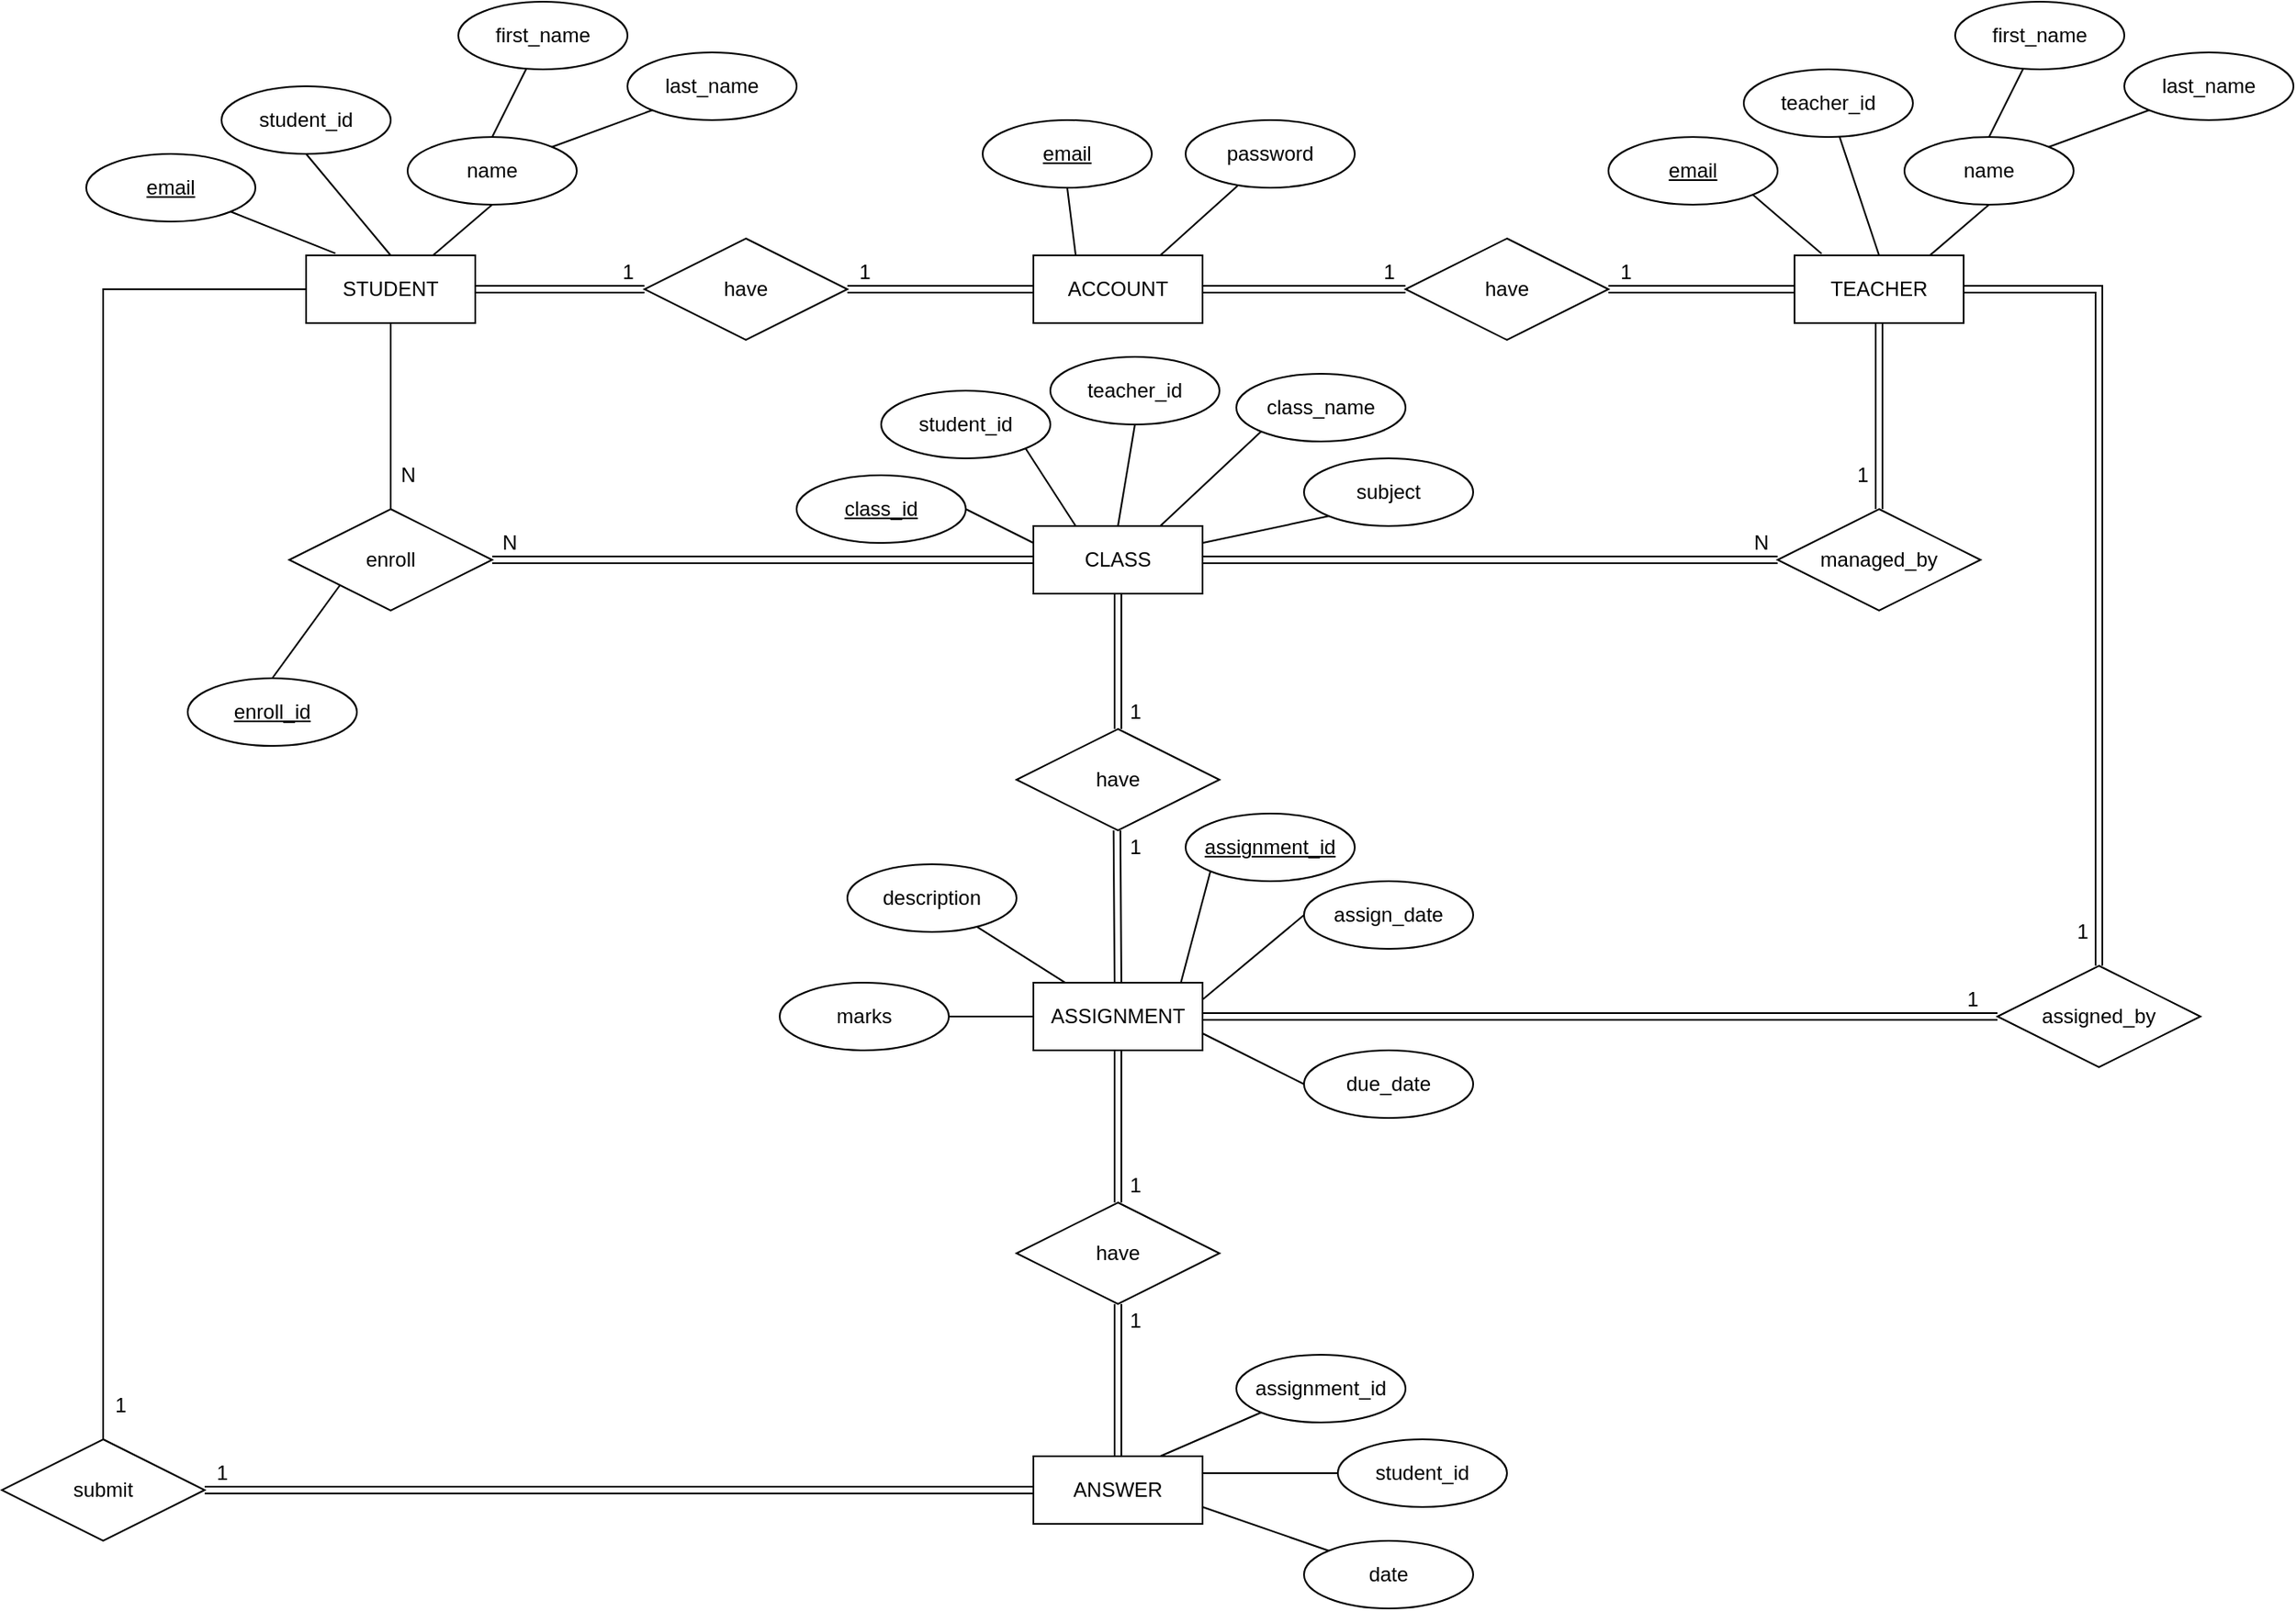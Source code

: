 <mxfile version="14.4.8" type="github">
  <diagram id="HcMnewC-m2Wg9fvqHoWo" name="Page-1">
    <mxGraphModel dx="1608" dy="616" grid="1" gridSize="10" guides="1" tooltips="1" connect="1" arrows="1" fold="1" page="0" pageScale="1" pageWidth="2000" pageHeight="2000" background="none" math="0" shadow="0">
      <root>
        <mxCell id="0" />
        <mxCell id="1" parent="0" />
        <mxCell id="KmebMolQnrzNSKVe_BqA-38" value="CLASS" style="whiteSpace=wrap;html=1;align=center;" parent="1" vertex="1">
          <mxGeometry x="420" y="320" width="100" height="40" as="geometry" />
        </mxCell>
        <mxCell id="KmebMolQnrzNSKVe_BqA-39" value="TEACHER" style="whiteSpace=wrap;html=1;align=center;" parent="1" vertex="1">
          <mxGeometry x="870" y="160" width="100" height="40" as="geometry" />
        </mxCell>
        <mxCell id="KmebMolQnrzNSKVe_BqA-40" value="STUDENT" style="whiteSpace=wrap;html=1;align=center;" parent="1" vertex="1">
          <mxGeometry x="-10" y="160" width="100" height="40" as="geometry" />
        </mxCell>
        <mxCell id="kMjQGuNU_TS5V9ZgBK0x-2" value="ACCOUNT" style="whiteSpace=wrap;html=1;align=center;" parent="1" vertex="1">
          <mxGeometry x="420" y="160" width="100" height="40" as="geometry" />
        </mxCell>
        <mxCell id="kMjQGuNU_TS5V9ZgBK0x-3" value="have" style="shape=rhombus;perimeter=rhombusPerimeter;whiteSpace=wrap;html=1;align=center;" parent="1" vertex="1">
          <mxGeometry x="190" y="150" width="120" height="60" as="geometry" />
        </mxCell>
        <mxCell id="kMjQGuNU_TS5V9ZgBK0x-4" value="have" style="shape=rhombus;perimeter=rhombusPerimeter;whiteSpace=wrap;html=1;align=center;" parent="1" vertex="1">
          <mxGeometry x="640" y="150" width="120" height="60" as="geometry" />
        </mxCell>
        <mxCell id="QLgglwV12iiaD7AexI7P-4" value="" style="endArrow=none;html=1;rounded=0;shape=link;" parent="1" edge="1">
          <mxGeometry relative="1" as="geometry">
            <mxPoint x="90" y="180" as="sourcePoint" />
            <mxPoint x="190" y="180" as="targetPoint" />
          </mxGeometry>
        </mxCell>
        <mxCell id="QLgglwV12iiaD7AexI7P-5" value="" style="endArrow=none;html=1;rounded=0;shape=link;" parent="1" edge="1">
          <mxGeometry relative="1" as="geometry">
            <mxPoint x="310" y="180" as="sourcePoint" />
            <mxPoint x="420" y="180" as="targetPoint" />
          </mxGeometry>
        </mxCell>
        <mxCell id="QLgglwV12iiaD7AexI7P-6" value="" style="endArrow=none;html=1;rounded=0;entryX=0;entryY=0.5;entryDx=0;entryDy=0;shape=link;" parent="1" target="kMjQGuNU_TS5V9ZgBK0x-4" edge="1">
          <mxGeometry relative="1" as="geometry">
            <mxPoint x="520" y="180" as="sourcePoint" />
            <mxPoint x="680" y="180" as="targetPoint" />
          </mxGeometry>
        </mxCell>
        <mxCell id="QLgglwV12iiaD7AexI7P-7" value="" style="endArrow=none;html=1;rounded=0;entryX=0;entryY=0.5;entryDx=0;entryDy=0;shape=link;" parent="1" target="KmebMolQnrzNSKVe_BqA-39" edge="1">
          <mxGeometry relative="1" as="geometry">
            <mxPoint x="760" y="180" as="sourcePoint" />
            <mxPoint x="880" y="179.5" as="targetPoint" />
          </mxGeometry>
        </mxCell>
        <mxCell id="QLgglwV12iiaD7AexI7P-8" value="enroll" style="shape=rhombus;perimeter=rhombusPerimeter;whiteSpace=wrap;html=1;align=center;" parent="1" vertex="1">
          <mxGeometry x="-20" y="310" width="120" height="60" as="geometry" />
        </mxCell>
        <mxCell id="QLgglwV12iiaD7AexI7P-9" value="managed_by" style="shape=rhombus;perimeter=rhombusPerimeter;whiteSpace=wrap;html=1;align=center;" parent="1" vertex="1">
          <mxGeometry x="860" y="310" width="120" height="60" as="geometry" />
        </mxCell>
        <mxCell id="QLgglwV12iiaD7AexI7P-10" value="" style="endArrow=none;html=1;rounded=0;entryX=0;entryY=0.5;entryDx=0;entryDy=0;shape=link;" parent="1" target="KmebMolQnrzNSKVe_BqA-38" edge="1">
          <mxGeometry relative="1" as="geometry">
            <mxPoint x="100" y="340" as="sourcePoint" />
            <mxPoint x="260" y="340" as="targetPoint" />
          </mxGeometry>
        </mxCell>
        <mxCell id="QLgglwV12iiaD7AexI7P-11" value="" style="endArrow=none;html=1;rounded=0;entryX=0.5;entryY=0;entryDx=0;entryDy=0;" parent="1" source="KmebMolQnrzNSKVe_BqA-40" target="QLgglwV12iiaD7AexI7P-8" edge="1">
          <mxGeometry relative="1" as="geometry">
            <mxPoint x="40" y="200" as="sourcePoint" />
            <mxPoint x="40" y="360" as="targetPoint" />
          </mxGeometry>
        </mxCell>
        <mxCell id="QLgglwV12iiaD7AexI7P-12" value="" style="endArrow=none;html=1;rounded=0;entryX=0;entryY=0.5;entryDx=0;entryDy=0;exitX=1;exitY=0.5;exitDx=0;exitDy=0;shape=link;" parent="1" source="KmebMolQnrzNSKVe_BqA-38" target="QLgglwV12iiaD7AexI7P-9" edge="1">
          <mxGeometry relative="1" as="geometry">
            <mxPoint x="520" y="340" as="sourcePoint" />
            <mxPoint x="680" y="340" as="targetPoint" />
          </mxGeometry>
        </mxCell>
        <mxCell id="QLgglwV12iiaD7AexI7P-13" value="" style="endArrow=none;html=1;rounded=0;entryX=0.5;entryY=0;entryDx=0;entryDy=0;shape=link;" parent="1" source="KmebMolQnrzNSKVe_BqA-39" target="QLgglwV12iiaD7AexI7P-9" edge="1">
          <mxGeometry relative="1" as="geometry">
            <mxPoint x="920" y="200" as="sourcePoint" />
            <mxPoint x="920" y="360" as="targetPoint" />
          </mxGeometry>
        </mxCell>
        <mxCell id="QLgglwV12iiaD7AexI7P-14" value="have" style="shape=rhombus;perimeter=rhombusPerimeter;whiteSpace=wrap;html=1;align=center;" parent="1" vertex="1">
          <mxGeometry x="410" y="440" width="120" height="60" as="geometry" />
        </mxCell>
        <mxCell id="QLgglwV12iiaD7AexI7P-16" value="" style="endArrow=none;html=1;rounded=0;exitX=0.5;exitY=1;exitDx=0;exitDy=0;entryX=0.5;entryY=0;entryDx=0;entryDy=0;shape=link;" parent="1" source="KmebMolQnrzNSKVe_BqA-38" target="QLgglwV12iiaD7AexI7P-14" edge="1">
          <mxGeometry relative="1" as="geometry">
            <mxPoint x="490" y="390" as="sourcePoint" />
            <mxPoint x="650" y="390" as="targetPoint" />
          </mxGeometry>
        </mxCell>
        <mxCell id="QLgglwV12iiaD7AexI7P-17" value="have" style="shape=rhombus;perimeter=rhombusPerimeter;whiteSpace=wrap;html=1;align=center;" parent="1" vertex="1">
          <mxGeometry x="410" y="720" width="120" height="60" as="geometry" />
        </mxCell>
        <mxCell id="QLgglwV12iiaD7AexI7P-18" value="ASSIGNMENT" style="whiteSpace=wrap;html=1;align=center;" parent="1" vertex="1">
          <mxGeometry x="420" y="590" width="100" height="40" as="geometry" />
        </mxCell>
        <mxCell id="QLgglwV12iiaD7AexI7P-19" value="" style="endArrow=none;html=1;rounded=0;exitX=0.5;exitY=1;exitDx=0;exitDy=0;entryX=0.5;entryY=0;entryDx=0;entryDy=0;shape=link;" parent="1" target="QLgglwV12iiaD7AexI7P-18" edge="1">
          <mxGeometry relative="1" as="geometry">
            <mxPoint x="469.41" y="500" as="sourcePoint" />
            <mxPoint x="469.41" y="580" as="targetPoint" />
          </mxGeometry>
        </mxCell>
        <mxCell id="QLgglwV12iiaD7AexI7P-20" value="ANSWER" style="whiteSpace=wrap;html=1;align=center;" parent="1" vertex="1">
          <mxGeometry x="420" y="870" width="100" height="40" as="geometry" />
        </mxCell>
        <mxCell id="QLgglwV12iiaD7AexI7P-21" value="" style="endArrow=none;html=1;rounded=0;exitX=0.5;exitY=1;exitDx=0;exitDy=0;entryX=0.5;entryY=0;entryDx=0;entryDy=0;shape=link;" parent="1" source="QLgglwV12iiaD7AexI7P-18" target="QLgglwV12iiaD7AexI7P-17" edge="1">
          <mxGeometry relative="1" as="geometry">
            <mxPoint x="460" y="660" as="sourcePoint" />
            <mxPoint x="620" y="660" as="targetPoint" />
          </mxGeometry>
        </mxCell>
        <mxCell id="QLgglwV12iiaD7AexI7P-23" value="" style="endArrow=none;html=1;rounded=0;exitX=0.5;exitY=1;exitDx=0;exitDy=0;entryX=0.5;entryY=0;entryDx=0;entryDy=0;shape=link;" parent="1" source="QLgglwV12iiaD7AexI7P-17" target="QLgglwV12iiaD7AexI7P-20" edge="1">
          <mxGeometry relative="1" as="geometry">
            <mxPoint x="540" y="810" as="sourcePoint" />
            <mxPoint x="700" y="810" as="targetPoint" />
          </mxGeometry>
        </mxCell>
        <mxCell id="QLgglwV12iiaD7AexI7P-24" value="assigned_by" style="shape=rhombus;perimeter=rhombusPerimeter;whiteSpace=wrap;html=1;align=center;" parent="1" vertex="1">
          <mxGeometry x="990" y="580" width="120" height="60" as="geometry" />
        </mxCell>
        <mxCell id="QLgglwV12iiaD7AexI7P-25" value="submit" style="shape=rhombus;perimeter=rhombusPerimeter;whiteSpace=wrap;html=1;align=center;" parent="1" vertex="1">
          <mxGeometry x="-190" y="860" width="120" height="60" as="geometry" />
        </mxCell>
        <mxCell id="QLgglwV12iiaD7AexI7P-26" value="" style="endArrow=none;html=1;rounded=0;exitX=1;exitY=0.5;exitDx=0;exitDy=0;entryX=0;entryY=0.5;entryDx=0;entryDy=0;shape=link;" parent="1" source="QLgglwV12iiaD7AexI7P-25" target="QLgglwV12iiaD7AexI7P-20" edge="1">
          <mxGeometry relative="1" as="geometry">
            <mxPoint x="10" y="880" as="sourcePoint" />
            <mxPoint x="170" y="880" as="targetPoint" />
          </mxGeometry>
        </mxCell>
        <mxCell id="QLgglwV12iiaD7AexI7P-27" value="" style="endArrow=none;html=1;rounded=0;exitX=0.5;exitY=0;exitDx=0;exitDy=0;entryX=0;entryY=0.5;entryDx=0;entryDy=0;" parent="1" source="QLgglwV12iiaD7AexI7P-25" target="KmebMolQnrzNSKVe_BqA-40" edge="1">
          <mxGeometry relative="1" as="geometry">
            <mxPoint x="-150" y="720" as="sourcePoint" />
            <mxPoint x="10" y="720" as="targetPoint" />
            <Array as="points">
              <mxPoint x="-130" y="180" />
            </Array>
          </mxGeometry>
        </mxCell>
        <mxCell id="QLgglwV12iiaD7AexI7P-28" value="" style="endArrow=none;html=1;rounded=0;exitX=0.5;exitY=0;exitDx=0;exitDy=0;entryX=1;entryY=0.5;entryDx=0;entryDy=0;shape=link;" parent="1" source="QLgglwV12iiaD7AexI7P-24" target="KmebMolQnrzNSKVe_BqA-39" edge="1">
          <mxGeometry relative="1" as="geometry">
            <mxPoint x="1070" y="690" as="sourcePoint" />
            <mxPoint x="1230" y="690" as="targetPoint" />
            <Array as="points">
              <mxPoint x="1050" y="180" />
            </Array>
          </mxGeometry>
        </mxCell>
        <mxCell id="QLgglwV12iiaD7AexI7P-29" value="" style="endArrow=none;html=1;rounded=0;exitX=1;exitY=0.5;exitDx=0;exitDy=0;entryX=0;entryY=0.5;entryDx=0;entryDy=0;shape=link;" parent="1" source="QLgglwV12iiaD7AexI7P-18" target="QLgglwV12iiaD7AexI7P-24" edge="1">
          <mxGeometry relative="1" as="geometry">
            <mxPoint x="610" y="890" as="sourcePoint" />
            <mxPoint x="770" y="890" as="targetPoint" />
          </mxGeometry>
        </mxCell>
        <mxCell id="QLgglwV12iiaD7AexI7P-31" value="email" style="ellipse;whiteSpace=wrap;html=1;align=center;fontStyle=4;" parent="1" vertex="1">
          <mxGeometry x="390" y="80" width="100" height="40" as="geometry" />
        </mxCell>
        <mxCell id="QLgglwV12iiaD7AexI7P-32" value="password" style="ellipse;whiteSpace=wrap;html=1;align=center;" parent="1" vertex="1">
          <mxGeometry x="510" y="80" width="100" height="40" as="geometry" />
        </mxCell>
        <mxCell id="QLgglwV12iiaD7AexI7P-33" value="" style="endArrow=none;html=1;rounded=0;entryX=0.5;entryY=1;entryDx=0;entryDy=0;exitX=0.25;exitY=0;exitDx=0;exitDy=0;" parent="1" source="kMjQGuNU_TS5V9ZgBK0x-2" target="QLgglwV12iiaD7AexI7P-31" edge="1">
          <mxGeometry relative="1" as="geometry">
            <mxPoint x="330" y="150" as="sourcePoint" />
            <mxPoint x="490" y="150" as="targetPoint" />
          </mxGeometry>
        </mxCell>
        <mxCell id="QLgglwV12iiaD7AexI7P-34" value="" style="endArrow=none;html=1;rounded=0;entryX=0.307;entryY=0.971;entryDx=0;entryDy=0;exitX=0.75;exitY=0;exitDx=0;exitDy=0;entryPerimeter=0;" parent="1" source="kMjQGuNU_TS5V9ZgBK0x-2" target="QLgglwV12iiaD7AexI7P-32" edge="1">
          <mxGeometry relative="1" as="geometry">
            <mxPoint x="535" y="170" as="sourcePoint" />
            <mxPoint x="530" y="130" as="targetPoint" />
          </mxGeometry>
        </mxCell>
        <mxCell id="QLgglwV12iiaD7AexI7P-35" value="email" style="ellipse;whiteSpace=wrap;html=1;align=center;fontStyle=4;" parent="1" vertex="1">
          <mxGeometry x="-140" y="100" width="100" height="40" as="geometry" />
        </mxCell>
        <mxCell id="QLgglwV12iiaD7AexI7P-36" value="student_id" style="ellipse;whiteSpace=wrap;html=1;align=center;" parent="1" vertex="1">
          <mxGeometry x="-60" y="60" width="100" height="40" as="geometry" />
        </mxCell>
        <mxCell id="QLgglwV12iiaD7AexI7P-37" value="name" style="ellipse;whiteSpace=wrap;html=1;align=center;" parent="1" vertex="1">
          <mxGeometry x="50" y="90" width="100" height="40" as="geometry" />
        </mxCell>
        <mxCell id="QLgglwV12iiaD7AexI7P-38" value="" style="endArrow=none;html=1;rounded=0;exitX=1;exitY=1;exitDx=0;exitDy=0;entryX=0.173;entryY=-0.029;entryDx=0;entryDy=0;entryPerimeter=0;" parent="1" source="QLgglwV12iiaD7AexI7P-35" target="KmebMolQnrzNSKVe_BqA-40" edge="1">
          <mxGeometry relative="1" as="geometry">
            <mxPoint x="-30" y="140" as="sourcePoint" />
            <mxPoint x="130" y="140" as="targetPoint" />
          </mxGeometry>
        </mxCell>
        <mxCell id="QLgglwV12iiaD7AexI7P-39" value="" style="endArrow=none;html=1;rounded=0;exitX=0.5;exitY=1;exitDx=0;exitDy=0;entryX=0.5;entryY=0;entryDx=0;entryDy=0;" parent="1" source="QLgglwV12iiaD7AexI7P-36" target="KmebMolQnrzNSKVe_BqA-40" edge="1">
          <mxGeometry relative="1" as="geometry">
            <mxPoint x="10" y="130" as="sourcePoint" />
            <mxPoint x="170" y="130" as="targetPoint" />
          </mxGeometry>
        </mxCell>
        <mxCell id="QLgglwV12iiaD7AexI7P-40" value="" style="endArrow=none;html=1;rounded=0;exitX=0.5;exitY=1;exitDx=0;exitDy=0;entryX=0.75;entryY=0;entryDx=0;entryDy=0;" parent="1" source="QLgglwV12iiaD7AexI7P-37" target="KmebMolQnrzNSKVe_BqA-40" edge="1">
          <mxGeometry relative="1" as="geometry">
            <mxPoint x="110" y="140" as="sourcePoint" />
            <mxPoint x="270" y="140" as="targetPoint" />
          </mxGeometry>
        </mxCell>
        <mxCell id="QLgglwV12iiaD7AexI7P-41" value="first_name" style="ellipse;whiteSpace=wrap;html=1;align=center;" parent="1" vertex="1">
          <mxGeometry x="80" y="10" width="100" height="40" as="geometry" />
        </mxCell>
        <mxCell id="QLgglwV12iiaD7AexI7P-42" value="last_name" style="ellipse;whiteSpace=wrap;html=1;align=center;" parent="1" vertex="1">
          <mxGeometry x="180" y="40" width="100" height="40" as="geometry" />
        </mxCell>
        <mxCell id="QLgglwV12iiaD7AexI7P-44" value="" style="endArrow=none;html=1;rounded=0;entryX=0.5;entryY=0;entryDx=0;entryDy=0;" parent="1" source="QLgglwV12iiaD7AexI7P-41" target="QLgglwV12iiaD7AexI7P-37" edge="1">
          <mxGeometry relative="1" as="geometry">
            <mxPoint x="150" y="110" as="sourcePoint" />
            <mxPoint x="310" y="110" as="targetPoint" />
          </mxGeometry>
        </mxCell>
        <mxCell id="QLgglwV12iiaD7AexI7P-45" value="" style="endArrow=none;html=1;rounded=0;exitX=0;exitY=1;exitDx=0;exitDy=0;entryX=1;entryY=0;entryDx=0;entryDy=0;" parent="1" source="QLgglwV12iiaD7AexI7P-42" target="QLgglwV12iiaD7AexI7P-37" edge="1">
          <mxGeometry relative="1" as="geometry">
            <mxPoint x="180" y="110" as="sourcePoint" />
            <mxPoint x="340" y="110" as="targetPoint" />
          </mxGeometry>
        </mxCell>
        <mxCell id="QLgglwV12iiaD7AexI7P-46" value="name" style="ellipse;whiteSpace=wrap;html=1;align=center;" parent="1" vertex="1">
          <mxGeometry x="935" y="90" width="100" height="40" as="geometry" />
        </mxCell>
        <mxCell id="QLgglwV12iiaD7AexI7P-47" value="" style="endArrow=none;html=1;rounded=0;exitX=0.5;exitY=1;exitDx=0;exitDy=0;entryX=0.75;entryY=0;entryDx=0;entryDy=0;" parent="1" source="QLgglwV12iiaD7AexI7P-46" edge="1">
          <mxGeometry relative="1" as="geometry">
            <mxPoint x="995" y="140" as="sourcePoint" />
            <mxPoint x="950" y="160" as="targetPoint" />
          </mxGeometry>
        </mxCell>
        <mxCell id="QLgglwV12iiaD7AexI7P-48" value="first_name" style="ellipse;whiteSpace=wrap;html=1;align=center;" parent="1" vertex="1">
          <mxGeometry x="965" y="10" width="100" height="40" as="geometry" />
        </mxCell>
        <mxCell id="QLgglwV12iiaD7AexI7P-49" value="last_name" style="ellipse;whiteSpace=wrap;html=1;align=center;" parent="1" vertex="1">
          <mxGeometry x="1065" y="40" width="100" height="40" as="geometry" />
        </mxCell>
        <mxCell id="QLgglwV12iiaD7AexI7P-50" value="" style="endArrow=none;html=1;rounded=0;entryX=0.5;entryY=0;entryDx=0;entryDy=0;" parent="1" source="QLgglwV12iiaD7AexI7P-48" target="QLgglwV12iiaD7AexI7P-46" edge="1">
          <mxGeometry relative="1" as="geometry">
            <mxPoint x="1035" y="110" as="sourcePoint" />
            <mxPoint x="1195" y="110" as="targetPoint" />
          </mxGeometry>
        </mxCell>
        <mxCell id="QLgglwV12iiaD7AexI7P-51" value="" style="endArrow=none;html=1;rounded=0;exitX=0;exitY=1;exitDx=0;exitDy=0;entryX=1;entryY=0;entryDx=0;entryDy=0;" parent="1" source="QLgglwV12iiaD7AexI7P-49" target="QLgglwV12iiaD7AexI7P-46" edge="1">
          <mxGeometry relative="1" as="geometry">
            <mxPoint x="1065" y="110" as="sourcePoint" />
            <mxPoint x="1225" y="110" as="targetPoint" />
          </mxGeometry>
        </mxCell>
        <mxCell id="QLgglwV12iiaD7AexI7P-52" value="teacher_id" style="ellipse;whiteSpace=wrap;html=1;align=center;" parent="1" vertex="1">
          <mxGeometry x="840" y="50" width="100" height="40" as="geometry" />
        </mxCell>
        <mxCell id="QLgglwV12iiaD7AexI7P-53" value="" style="endArrow=none;html=1;rounded=0;exitX=0.5;exitY=0;exitDx=0;exitDy=0;" parent="1" source="KmebMolQnrzNSKVe_BqA-39" target="QLgglwV12iiaD7AexI7P-52" edge="1">
          <mxGeometry relative="1" as="geometry">
            <mxPoint x="750" y="140" as="sourcePoint" />
            <mxPoint x="910" y="140" as="targetPoint" />
          </mxGeometry>
        </mxCell>
        <mxCell id="QLgglwV12iiaD7AexI7P-54" value="email" style="ellipse;whiteSpace=wrap;html=1;align=center;fontStyle=4;" parent="1" vertex="1">
          <mxGeometry x="760" y="90" width="100" height="40" as="geometry" />
        </mxCell>
        <mxCell id="QLgglwV12iiaD7AexI7P-55" value="" style="endArrow=none;html=1;rounded=0;exitX=1;exitY=1;exitDx=0;exitDy=0;" parent="1" source="QLgglwV12iiaD7AexI7P-54" edge="1">
          <mxGeometry relative="1" as="geometry">
            <mxPoint x="710" y="140" as="sourcePoint" />
            <mxPoint x="886" y="159" as="targetPoint" />
          </mxGeometry>
        </mxCell>
        <mxCell id="QLgglwV12iiaD7AexI7P-57" value="assignment_id" style="ellipse;whiteSpace=wrap;html=1;align=center;fontStyle=4;" parent="1" vertex="1">
          <mxGeometry x="510" y="490" width="100" height="40" as="geometry" />
        </mxCell>
        <mxCell id="QLgglwV12iiaD7AexI7P-58" value="assign_date" style="ellipse;whiteSpace=wrap;html=1;align=center;" parent="1" vertex="1">
          <mxGeometry x="580" y="530" width="100" height="40" as="geometry" />
        </mxCell>
        <mxCell id="QLgglwV12iiaD7AexI7P-59" value="due_date" style="ellipse;whiteSpace=wrap;html=1;align=center;" parent="1" vertex="1">
          <mxGeometry x="580" y="630" width="100" height="40" as="geometry" />
        </mxCell>
        <mxCell id="QLgglwV12iiaD7AexI7P-60" value="description" style="ellipse;whiteSpace=wrap;html=1;align=center;" parent="1" vertex="1">
          <mxGeometry x="310" y="520" width="100" height="40" as="geometry" />
        </mxCell>
        <mxCell id="QLgglwV12iiaD7AexI7P-61" value="marks" style="ellipse;whiteSpace=wrap;html=1;align=center;" parent="1" vertex="1">
          <mxGeometry x="270" y="590" width="100" height="40" as="geometry" />
        </mxCell>
        <mxCell id="QLgglwV12iiaD7AexI7P-67" value="" style="endArrow=none;html=1;rounded=0;entryX=0;entryY=0.5;entryDx=0;entryDy=0;exitX=1;exitY=0.75;exitDx=0;exitDy=0;" parent="1" source="QLgglwV12iiaD7AexI7P-18" target="QLgglwV12iiaD7AexI7P-59" edge="1">
          <mxGeometry relative="1" as="geometry">
            <mxPoint x="220" y="480" as="sourcePoint" />
            <mxPoint x="380" y="480" as="targetPoint" />
          </mxGeometry>
        </mxCell>
        <mxCell id="QLgglwV12iiaD7AexI7P-68" value="" style="endArrow=none;html=1;rounded=0;entryX=0;entryY=0.5;entryDx=0;entryDy=0;exitX=1;exitY=0.25;exitDx=0;exitDy=0;" parent="1" source="QLgglwV12iiaD7AexI7P-18" target="QLgglwV12iiaD7AexI7P-58" edge="1">
          <mxGeometry relative="1" as="geometry">
            <mxPoint x="240" y="500" as="sourcePoint" />
            <mxPoint x="400" y="500" as="targetPoint" />
          </mxGeometry>
        </mxCell>
        <mxCell id="QLgglwV12iiaD7AexI7P-69" value="" style="endArrow=none;html=1;rounded=0;entryX=0;entryY=1;entryDx=0;entryDy=0;exitX=0.872;exitY=0.001;exitDx=0;exitDy=0;exitPerimeter=0;" parent="1" source="QLgglwV12iiaD7AexI7P-18" target="QLgglwV12iiaD7AexI7P-57" edge="1">
          <mxGeometry relative="1" as="geometry">
            <mxPoint x="230" y="490" as="sourcePoint" />
            <mxPoint x="390" y="490" as="targetPoint" />
          </mxGeometry>
        </mxCell>
        <mxCell id="QLgglwV12iiaD7AexI7P-70" value="" style="endArrow=none;html=1;rounded=0;entryX=0;entryY=0.5;entryDx=0;entryDy=0;exitX=1;exitY=0.5;exitDx=0;exitDy=0;" parent="1" source="QLgglwV12iiaD7AexI7P-61" target="QLgglwV12iiaD7AexI7P-18" edge="1">
          <mxGeometry relative="1" as="geometry">
            <mxPoint x="240" y="500" as="sourcePoint" />
            <mxPoint x="400" y="500" as="targetPoint" />
          </mxGeometry>
        </mxCell>
        <mxCell id="QLgglwV12iiaD7AexI7P-71" value="" style="endArrow=none;html=1;rounded=0;entryX=0.189;entryY=0.001;entryDx=0;entryDy=0;entryPerimeter=0;" parent="1" source="QLgglwV12iiaD7AexI7P-60" target="QLgglwV12iiaD7AexI7P-18" edge="1">
          <mxGeometry relative="1" as="geometry">
            <mxPoint x="250" y="510" as="sourcePoint" />
            <mxPoint x="410" y="510" as="targetPoint" />
          </mxGeometry>
        </mxCell>
        <mxCell id="QLgglwV12iiaD7AexI7P-73" value="assignment_id" style="ellipse;whiteSpace=wrap;html=1;align=center;" parent="1" vertex="1">
          <mxGeometry x="540" y="810" width="100" height="40" as="geometry" />
        </mxCell>
        <mxCell id="QLgglwV12iiaD7AexI7P-74" value="student_id" style="ellipse;whiteSpace=wrap;html=1;align=center;" parent="1" vertex="1">
          <mxGeometry x="600" y="860" width="100" height="40" as="geometry" />
        </mxCell>
        <mxCell id="QLgglwV12iiaD7AexI7P-75" value="date" style="ellipse;whiteSpace=wrap;html=1;align=center;" parent="1" vertex="1">
          <mxGeometry x="580" y="920" width="100" height="40" as="geometry" />
        </mxCell>
        <mxCell id="QLgglwV12iiaD7AexI7P-76" value="" style="endArrow=none;html=1;rounded=0;entryX=0;entryY=1;entryDx=0;entryDy=0;exitX=0.75;exitY=0;exitDx=0;exitDy=0;" parent="1" source="QLgglwV12iiaD7AexI7P-20" target="QLgglwV12iiaD7AexI7P-73" edge="1">
          <mxGeometry relative="1" as="geometry">
            <mxPoint x="250" y="960" as="sourcePoint" />
            <mxPoint x="410" y="960" as="targetPoint" />
          </mxGeometry>
        </mxCell>
        <mxCell id="QLgglwV12iiaD7AexI7P-77" value="" style="endArrow=none;html=1;rounded=0;entryX=0;entryY=0.5;entryDx=0;entryDy=0;exitX=1;exitY=0.25;exitDx=0;exitDy=0;" parent="1" source="QLgglwV12iiaD7AexI7P-20" target="QLgglwV12iiaD7AexI7P-74" edge="1">
          <mxGeometry relative="1" as="geometry">
            <mxPoint x="280" y="939.58" as="sourcePoint" />
            <mxPoint x="440" y="939.58" as="targetPoint" />
          </mxGeometry>
        </mxCell>
        <mxCell id="QLgglwV12iiaD7AexI7P-78" value="" style="endArrow=none;html=1;rounded=0;entryX=0;entryY=0;entryDx=0;entryDy=0;exitX=1;exitY=0.75;exitDx=0;exitDy=0;" parent="1" source="QLgglwV12iiaD7AexI7P-20" target="QLgglwV12iiaD7AexI7P-75" edge="1">
          <mxGeometry relative="1" as="geometry">
            <mxPoint x="260" y="970" as="sourcePoint" />
            <mxPoint x="420" y="970" as="targetPoint" />
          </mxGeometry>
        </mxCell>
        <mxCell id="QLgglwV12iiaD7AexI7P-79" value="class_name" style="ellipse;whiteSpace=wrap;html=1;align=center;" parent="1" vertex="1">
          <mxGeometry x="540" y="230" width="100" height="40" as="geometry" />
        </mxCell>
        <mxCell id="QLgglwV12iiaD7AexI7P-80" value="teacher_id" style="ellipse;whiteSpace=wrap;html=1;align=center;" parent="1" vertex="1">
          <mxGeometry x="430" y="220" width="100" height="40" as="geometry" />
        </mxCell>
        <mxCell id="QLgglwV12iiaD7AexI7P-81" value="student_id" style="ellipse;whiteSpace=wrap;html=1;align=center;" parent="1" vertex="1">
          <mxGeometry x="330" y="240" width="100" height="40" as="geometry" />
        </mxCell>
        <mxCell id="QLgglwV12iiaD7AexI7P-82" value="subject" style="ellipse;whiteSpace=wrap;html=1;align=center;" parent="1" vertex="1">
          <mxGeometry x="580" y="280" width="100" height="40" as="geometry" />
        </mxCell>
        <mxCell id="QLgglwV12iiaD7AexI7P-84" value="class_id" style="ellipse;whiteSpace=wrap;html=1;align=center;fontStyle=4;" parent="1" vertex="1">
          <mxGeometry x="280" y="290" width="100" height="40" as="geometry" />
        </mxCell>
        <mxCell id="QLgglwV12iiaD7AexI7P-85" value="" style="endArrow=none;html=1;rounded=0;entryX=1;entryY=0.5;entryDx=0;entryDy=0;exitX=0;exitY=0.25;exitDx=0;exitDy=0;" parent="1" source="KmebMolQnrzNSKVe_BqA-38" target="QLgglwV12iiaD7AexI7P-84" edge="1">
          <mxGeometry relative="1" as="geometry">
            <mxPoint x="260" y="400" as="sourcePoint" />
            <mxPoint x="420" y="400" as="targetPoint" />
          </mxGeometry>
        </mxCell>
        <mxCell id="QLgglwV12iiaD7AexI7P-86" value="" style="endArrow=none;html=1;rounded=0;entryX=1;entryY=1;entryDx=0;entryDy=0;exitX=0.25;exitY=0;exitDx=0;exitDy=0;" parent="1" source="KmebMolQnrzNSKVe_BqA-38" target="QLgglwV12iiaD7AexI7P-81" edge="1">
          <mxGeometry relative="1" as="geometry">
            <mxPoint x="250" y="380" as="sourcePoint" />
            <mxPoint x="410" y="380" as="targetPoint" />
          </mxGeometry>
        </mxCell>
        <mxCell id="QLgglwV12iiaD7AexI7P-87" value="" style="endArrow=none;html=1;rounded=0;entryX=0.5;entryY=1;entryDx=0;entryDy=0;exitX=0.5;exitY=0;exitDx=0;exitDy=0;" parent="1" source="KmebMolQnrzNSKVe_BqA-38" target="QLgglwV12iiaD7AexI7P-80" edge="1">
          <mxGeometry relative="1" as="geometry">
            <mxPoint x="270" y="410" as="sourcePoint" />
            <mxPoint x="430" y="410" as="targetPoint" />
          </mxGeometry>
        </mxCell>
        <mxCell id="QLgglwV12iiaD7AexI7P-88" value="" style="endArrow=none;html=1;rounded=0;entryX=0;entryY=1;entryDx=0;entryDy=0;exitX=0.75;exitY=0;exitDx=0;exitDy=0;" parent="1" source="KmebMolQnrzNSKVe_BqA-38" target="QLgglwV12iiaD7AexI7P-79" edge="1">
          <mxGeometry relative="1" as="geometry">
            <mxPoint x="280" y="420" as="sourcePoint" />
            <mxPoint x="440" y="420" as="targetPoint" />
          </mxGeometry>
        </mxCell>
        <mxCell id="QLgglwV12iiaD7AexI7P-89" value="" style="endArrow=none;html=1;rounded=0;entryX=0;entryY=1;entryDx=0;entryDy=0;exitX=1;exitY=0.25;exitDx=0;exitDy=0;" parent="1" source="KmebMolQnrzNSKVe_BqA-38" target="QLgglwV12iiaD7AexI7P-82" edge="1">
          <mxGeometry relative="1" as="geometry">
            <mxPoint x="290" y="430" as="sourcePoint" />
            <mxPoint x="450" y="430" as="targetPoint" />
          </mxGeometry>
        </mxCell>
        <mxCell id="QLgglwV12iiaD7AexI7P-90" value="1" style="text;html=1;align=center;verticalAlign=middle;resizable=0;points=[];autosize=1;" parent="1" vertex="1">
          <mxGeometry x="310" y="160" width="20" height="20" as="geometry" />
        </mxCell>
        <mxCell id="QLgglwV12iiaD7AexI7P-91" value="1" style="text;html=1;align=center;verticalAlign=middle;resizable=0;points=[];autosize=1;" parent="1" vertex="1">
          <mxGeometry x="470" y="420" width="20" height="20" as="geometry" />
        </mxCell>
        <mxCell id="QLgglwV12iiaD7AexI7P-92" value="1" style="text;html=1;align=center;verticalAlign=middle;resizable=0;points=[];autosize=1;" parent="1" vertex="1">
          <mxGeometry x="900" y="280" width="20" height="20" as="geometry" />
        </mxCell>
        <mxCell id="QLgglwV12iiaD7AexI7P-93" value="1" style="text;html=1;align=center;verticalAlign=middle;resizable=0;points=[];autosize=1;" parent="1" vertex="1">
          <mxGeometry x="470" y="500" width="20" height="20" as="geometry" />
        </mxCell>
        <mxCell id="QLgglwV12iiaD7AexI7P-94" value="1" style="text;html=1;align=center;verticalAlign=middle;resizable=0;points=[];autosize=1;" parent="1" vertex="1">
          <mxGeometry x="760" y="160" width="20" height="20" as="geometry" />
        </mxCell>
        <mxCell id="QLgglwV12iiaD7AexI7P-95" value="1" style="text;html=1;align=center;verticalAlign=middle;resizable=0;points=[];autosize=1;" parent="1" vertex="1">
          <mxGeometry x="170" y="160" width="20" height="20" as="geometry" />
        </mxCell>
        <mxCell id="QLgglwV12iiaD7AexI7P-96" value="1" style="text;html=1;align=center;verticalAlign=middle;resizable=0;points=[];autosize=1;" parent="1" vertex="1">
          <mxGeometry x="620" y="160" width="20" height="20" as="geometry" />
        </mxCell>
        <mxCell id="QLgglwV12iiaD7AexI7P-97" value="N" style="text;html=1;align=center;verticalAlign=middle;resizable=0;points=[];autosize=1;" parent="1" vertex="1">
          <mxGeometry x="840" y="320" width="20" height="20" as="geometry" />
        </mxCell>
        <mxCell id="QLgglwV12iiaD7AexI7P-98" value="N" style="text;html=1;align=center;verticalAlign=middle;resizable=0;points=[];autosize=1;" parent="1" vertex="1">
          <mxGeometry x="100" y="320" width="20" height="20" as="geometry" />
        </mxCell>
        <mxCell id="QLgglwV12iiaD7AexI7P-99" value="N" style="text;html=1;align=center;verticalAlign=middle;resizable=0;points=[];autosize=1;" parent="1" vertex="1">
          <mxGeometry x="40" y="280" width="20" height="20" as="geometry" />
        </mxCell>
        <mxCell id="QLgglwV12iiaD7AexI7P-102" value="1" style="text;html=1;align=center;verticalAlign=middle;resizable=0;points=[];autosize=1;" parent="1" vertex="1">
          <mxGeometry x="470" y="780" width="20" height="20" as="geometry" />
        </mxCell>
        <mxCell id="QLgglwV12iiaD7AexI7P-103" value="1" style="text;html=1;align=center;verticalAlign=middle;resizable=0;points=[];autosize=1;" parent="1" vertex="1">
          <mxGeometry x="470" y="700" width="20" height="20" as="geometry" />
        </mxCell>
        <mxCell id="QLgglwV12iiaD7AexI7P-104" value="1" style="text;html=1;align=center;verticalAlign=middle;resizable=0;points=[];autosize=1;" parent="1" vertex="1">
          <mxGeometry x="-130" y="830" width="20" height="20" as="geometry" />
        </mxCell>
        <mxCell id="QLgglwV12iiaD7AexI7P-106" value="1" style="text;html=1;align=center;verticalAlign=middle;resizable=0;points=[];autosize=1;" parent="1" vertex="1">
          <mxGeometry x="-70" y="870" width="20" height="20" as="geometry" />
        </mxCell>
        <mxCell id="QLgglwV12iiaD7AexI7P-107" value="1" style="text;html=1;align=center;verticalAlign=middle;resizable=0;points=[];autosize=1;" parent="1" vertex="1">
          <mxGeometry x="1030" y="550" width="20" height="20" as="geometry" />
        </mxCell>
        <mxCell id="QLgglwV12iiaD7AexI7P-108" value="1" style="text;html=1;align=center;verticalAlign=middle;resizable=0;points=[];autosize=1;" parent="1" vertex="1">
          <mxGeometry x="965" y="590" width="20" height="20" as="geometry" />
        </mxCell>
        <mxCell id="V2wDVN2zFgDByuxdTgy--1" value="enroll_id" style="ellipse;whiteSpace=wrap;html=1;align=center;fontStyle=4;" parent="1" vertex="1">
          <mxGeometry x="-80" y="410" width="100" height="40" as="geometry" />
        </mxCell>
        <mxCell id="V2wDVN2zFgDByuxdTgy--2" value="" style="endArrow=none;html=1;rounded=0;exitX=0;exitY=1;exitDx=0;exitDy=0;entryX=0.5;entryY=0;entryDx=0;entryDy=0;" parent="1" source="QLgglwV12iiaD7AexI7P-8" target="V2wDVN2zFgDByuxdTgy--1" edge="1">
          <mxGeometry relative="1" as="geometry">
            <mxPoint x="-20" y="390" as="sourcePoint" />
            <mxPoint x="140" y="390" as="targetPoint" />
          </mxGeometry>
        </mxCell>
      </root>
    </mxGraphModel>
  </diagram>
</mxfile>
